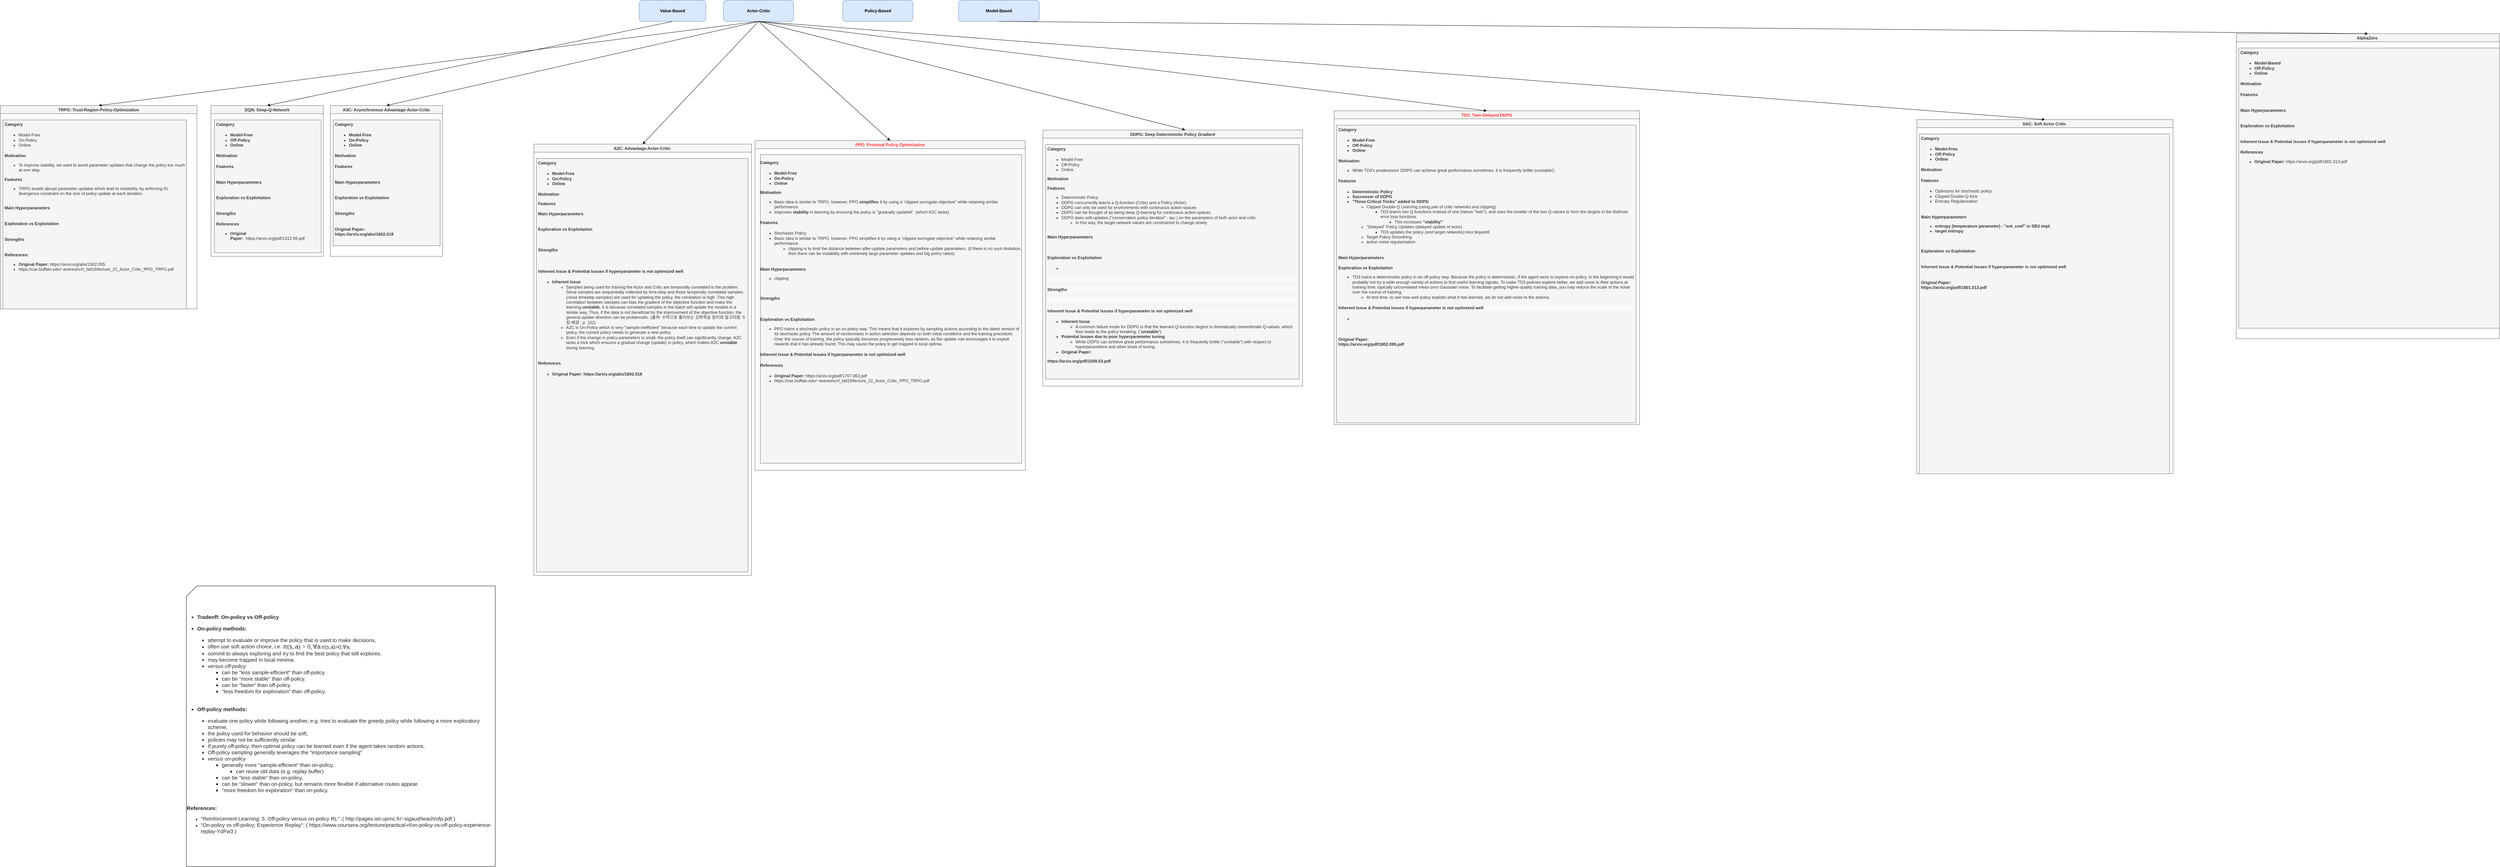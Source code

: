 <mxfile version="16.6.4" type="github">
  <diagram id="C6ajFAXD9YbaNOLWoi_T" name="Page-1">
    <mxGraphModel dx="3722" dy="608" grid="1" gridSize="10" guides="1" tooltips="1" connect="1" arrows="1" fold="1" page="1" pageScale="1" pageWidth="850" pageHeight="1100" math="0" shadow="0">
      <root>
        <mxCell id="0" />
        <mxCell id="1" parent="0" />
        <mxCell id="YbYtTpRhRQgzlhM_GOdo-1" value="&lt;b&gt;Policy-Based&lt;/b&gt;" style="rounded=1;whiteSpace=wrap;html=1;fillColor=#dae8fc;strokeColor=#6c8ebf;" parent="1" vertex="1">
          <mxGeometry x="270" y="20" width="200" height="60" as="geometry" />
        </mxCell>
        <mxCell id="YbYtTpRhRQgzlhM_GOdo-2" value="&lt;b&gt;Model-Based&lt;/b&gt;" style="rounded=1;whiteSpace=wrap;html=1;fillColor=#dae8fc;strokeColor=#6c8ebf;" parent="1" vertex="1">
          <mxGeometry x="600" y="20" width="230" height="60" as="geometry" />
        </mxCell>
        <mxCell id="YbYtTpRhRQgzlhM_GOdo-3" value="&lt;b&gt;Value-Based&lt;/b&gt;" style="rounded=1;whiteSpace=wrap;html=1;fillColor=#dae8fc;strokeColor=#6c8ebf;" parent="1" vertex="1">
          <mxGeometry x="-310" y="20" width="190" height="60" as="geometry" />
        </mxCell>
        <mxCell id="YbYtTpRhRQgzlhM_GOdo-5" value="A2C: Advantage-Actor-Critic " style="swimlane;rounded=0;labelBackgroundColor=none;sketch=0;fontColor=#333333;strokeColor=#666666;fillColor=#f5f5f5;" parent="1" vertex="1">
          <mxGeometry x="-610" y="430" width="620" height="1230" as="geometry" />
        </mxCell>
        <mxCell id="YbYtTpRhRQgzlhM_GOdo-6" value="&lt;h4&gt;Category&lt;/h4&gt;&lt;div&gt;&lt;ul&gt;&lt;li&gt;&lt;b&gt;Model-Free&lt;/b&gt;&lt;/li&gt;&lt;li&gt;&lt;b&gt;On-Policy&lt;/b&gt;&lt;/li&gt;&lt;li&gt;&lt;b&gt;Online&lt;/b&gt;&lt;/li&gt;&lt;/ul&gt;&lt;/div&gt;&lt;h4&gt;&lt;div&gt;&lt;/div&gt;&lt;/h4&gt;&lt;h4&gt;&lt;div&gt;&lt;div style=&quot;font-weight: 400&quot;&gt;&lt;b&gt;Motivation&lt;/b&gt;&lt;/div&gt;&lt;div style=&quot;font-weight: 400&quot;&gt;&lt;ul&gt;&lt;/ul&gt;&lt;/div&gt;&lt;/div&gt;&lt;div&gt;Features&lt;/div&gt;&lt;div style=&quot;font-weight: 400&quot;&gt;&lt;br&gt;&lt;/div&gt;&lt;div style=&quot;font-weight: 400&quot;&gt;&lt;b&gt;Main Hyperparameters&lt;/b&gt;&lt;/div&gt;&lt;div style=&quot;font-weight: 400&quot;&gt;&lt;b&gt;&lt;br&gt;&lt;/b&gt;&lt;/div&gt;&lt;/h4&gt;&lt;h4&gt;&lt;div style=&quot;font-weight: 400&quot;&gt;&lt;b&gt;Exploration vs Exploitation&lt;/b&gt;&lt;/div&gt;&lt;div&gt;&lt;b&gt;&lt;br&gt;&lt;/b&gt;&lt;/div&gt;&lt;div&gt;&lt;b&gt;&lt;br&gt;&lt;/b&gt;&lt;/div&gt;&lt;div&gt;&lt;/div&gt;&lt;div&gt;&lt;div style=&quot;font-weight: 400&quot;&gt;&lt;/div&gt;&lt;div style=&quot;font-weight: 400&quot;&gt;&lt;ul&gt;&lt;/ul&gt;&lt;/div&gt;&lt;/div&gt;&lt;/h4&gt;&lt;h4 style=&quot;font-family: &amp;#34;helvetica&amp;#34;&quot;&gt;&lt;div style=&quot;display: inline&quot;&gt;Strengths&lt;/div&gt;&lt;/h4&gt;&lt;div&gt;&lt;div style=&quot;display: inline&quot;&gt;&lt;br&gt;&lt;/div&gt;&lt;/div&gt;&lt;h4&gt;&lt;div style=&quot;display: inline&quot;&gt;Inherent Issue &amp;amp; Potential Issues if hyperparameter is not optimized well&lt;/div&gt;&lt;/h4&gt;&lt;div&gt;&lt;ul&gt;&lt;li&gt;&lt;b&gt;Inherent Issue&lt;/b&gt;&lt;/li&gt;&lt;ul&gt;&lt;li&gt;Samples being used for training the Actor and Critic are temporally correlated is the problem. Since samples are sequentially collected by time-step and those temporally correlated samples (close timestep samples) are used for updating the policy, the correlation is high. This high correlation between samples can bias the gradient of the objective function and make the learning &lt;b&gt;unstable. &lt;/b&gt;It is because correlated samples in the batch will update the models in a similar way. Thus, if the data is not beneficial for the improvement of the objective function, the general update direction can be problematic. (출처: 수학으로 풀어보는 강화학습 원리와 알고리즘: 5장-배경 : p. 152)&lt;/li&gt;&lt;li&gt;A2C is On-Policy which is very &quot;sample-inefficient&quot; because each time to update the current policy, the current policy needs to generate a new policy.&lt;/li&gt;&lt;li&gt;Even if the change in policy-parameters is small, the policy itself can significantly change. A2C lacks a trick which ensures a gradual change (update) in policy, which makes A2C &lt;b&gt;unstable &lt;/b&gt;during learning.&lt;/li&gt;&lt;/ul&gt;&lt;/ul&gt;&lt;/div&gt;&lt;h4&gt;&lt;div&gt;&lt;br&gt;&lt;/div&gt;&lt;div&gt;References&lt;/div&gt;&lt;div&gt;&lt;ul&gt;&lt;/ul&gt;&lt;/div&gt;&lt;/h4&gt;&lt;h4&gt;&lt;div style=&quot;font-weight: 400&quot;&gt;&lt;/div&gt;&lt;div&gt;&lt;ul&gt;&lt;li&gt;&lt;b&gt;Original Paper:&amp;nbsp;&lt;/b&gt;https://arxiv.org/abs/1602.018&lt;/li&gt;&lt;/ul&gt;&lt;/div&gt;&lt;/h4&gt;" style="text;html=1;strokeColor=#666666;fillColor=#f5f5f5;spacing=5;spacingTop=-20;whiteSpace=wrap;overflow=hidden;rounded=0;labelBackgroundColor=none;sketch=0;fontColor=#333333;" parent="YbYtTpRhRQgzlhM_GOdo-5" vertex="1">
          <mxGeometry x="7" y="41" width="603" height="1179" as="geometry" />
        </mxCell>
        <mxCell id="YbYtTpRhRQgzlhM_GOdo-10" value="PPO: Proximal Policy Optimization" style="swimlane;rounded=0;labelBackgroundColor=none;sketch=0;fontColor=#FF3333;strokeColor=#666666;fillColor=#f5f5f5;startSize=23;whiteSpace=wrap;html=1;" parent="1" vertex="1">
          <mxGeometry x="20" y="420" width="770" height="940" as="geometry" />
        </mxCell>
        <mxCell id="YbYtTpRhRQgzlhM_GOdo-11" value="&lt;h4&gt;Category&lt;/h4&gt;&lt;div&gt;&lt;ul&gt;&lt;li&gt;&lt;b&gt;Model-Free&lt;/b&gt;&lt;/li&gt;&lt;li&gt;&lt;b&gt;On-Policy&lt;/b&gt;&lt;/li&gt;&lt;li&gt;&lt;b&gt;Online&lt;/b&gt;&lt;br&gt;&lt;/li&gt;&lt;/ul&gt;&lt;div&gt;&lt;b&gt;Motivation&lt;/b&gt;&lt;/div&gt;&lt;/div&gt;&lt;div&gt;&lt;ul&gt;&lt;li&gt;Basic idea is similar to TRPO, however, PPO &lt;b&gt;simplifies &lt;/b&gt;it by using a &quot;clipped surrogate objective&quot; while retaining similar performance.&lt;/li&gt;&lt;li&gt;Improves &lt;b&gt;stability &lt;/b&gt;in learning&lt;b&gt;&amp;nbsp;&lt;/b&gt;by ensuring the policy is &quot;gradually updated&quot;. (which A2C lacks)&lt;/li&gt;&lt;/ul&gt;&lt;/div&gt;&lt;h4&gt;Features&lt;br&gt;&lt;/h4&gt;&lt;div&gt;&lt;ul&gt;&lt;li&gt;Stochastic Policy&lt;/li&gt;&lt;li&gt;Basic idea is similar to TRPO, however, PPO simplifies it by using a &quot;clipped surrogate objective&quot; while retaining similar performance.&lt;/li&gt;&lt;ul&gt;&lt;li&gt;clipping is to limit the distance between after-update parameters and before-update parameters. (If there is no such limitation, then there can be instability with extremely large parameter updates and big policy ratios)&lt;/li&gt;&lt;/ul&gt;&lt;/ul&gt;&lt;/div&gt;&lt;h4&gt;&lt;div style=&quot;font-weight: 400&quot;&gt;&lt;br&gt;&lt;/div&gt;&lt;div style=&quot;font-weight: 400&quot;&gt;&lt;b&gt;Main Hyperparameters&lt;/b&gt;&lt;/div&gt;&lt;div&gt;&lt;ul&gt;&lt;li&gt;&lt;span style=&quot;font-weight: normal&quot;&gt;clipping&amp;nbsp;&lt;/span&gt;&lt;/li&gt;&lt;/ul&gt;&lt;/div&gt;&lt;div style=&quot;font-weight: 400&quot;&gt;&lt;b&gt;&lt;br&gt;&lt;/b&gt;&lt;/div&gt;&lt;div style=&quot;font-weight: 400&quot;&gt;&lt;/div&gt;&lt;/h4&gt;&lt;h4 style=&quot;font-family: &amp;#34;helvetica&amp;#34;&quot;&gt;&lt;div style=&quot;display: inline&quot;&gt;Strengths&lt;/div&gt;&lt;/h4&gt;&lt;div&gt;&lt;div style=&quot;display: inline&quot;&gt;&lt;br&gt;&lt;/div&gt;&lt;/div&gt;&lt;h4&gt;&lt;div style=&quot;font-weight: 400&quot;&gt;&lt;b&gt;Exploration vs Exploitation&lt;/b&gt;&lt;/div&gt;&lt;div&gt;&lt;ul&gt;&lt;li&gt;&lt;span style=&quot;font-weight: normal&quot;&gt;PPO trains a stochastic policy in an on-policy way. This means that it explores by sampling actions according to the latest version of its stochastic policy. The amount of randomness in action selection depends on both initial conditions and the training procedure. Over the course of training, the policy typically becomes progressively less random, as the update rule encourages it to exploit rewards that it has already found. This may cause the policy to get trapped in local optima.&lt;/span&gt;&lt;/li&gt;&lt;/ul&gt;&lt;/div&gt;&lt;div&gt;&lt;div style=&quot;font-weight: 400&quot;&gt;&lt;/div&gt;&lt;div style=&quot;font-weight: 400&quot;&gt;&lt;ul&gt;&lt;/ul&gt;&lt;/div&gt;&lt;/div&gt;&lt;/h4&gt;&lt;div&gt;&lt;h4 style=&quot;font-family: &amp;#34;helvetica&amp;#34;&quot;&gt;&lt;div style=&quot;display: inline&quot;&gt;Inherent Issue &amp;amp; Potential Issues if hyperparameter is not optimized well&lt;/div&gt;&lt;/h4&gt;&lt;/div&gt;&lt;div&gt;&lt;ul&gt;&lt;/ul&gt;&lt;/div&gt;&lt;h4&gt;&lt;span&gt;References&lt;/span&gt;&lt;br&gt;&lt;/h4&gt;&lt;h4&gt;&lt;div&gt;&lt;ul&gt;&lt;li style=&quot;font-weight: 400&quot;&gt;&lt;b&gt;Original Paper:&amp;nbsp;&lt;/b&gt;https://arxiv.org/pdf/1707.063.pdf&lt;/li&gt;&lt;li&gt;&lt;span style=&quot;font-weight: 400&quot;&gt;https://cse.buffalo.edu/~avereshc/rl_fall19/lecture_22_Actor_Critic_PPO_TRPO.pdf&lt;/span&gt;&lt;br&gt;&lt;/li&gt;&lt;/ul&gt;&lt;/div&gt;&lt;/h4&gt;" style="text;html=1;strokeColor=#666666;fillColor=#f5f5f5;spacing=5;spacingTop=-20;whiteSpace=wrap;overflow=width;rounded=0;labelBackgroundColor=none;sketch=0;fontColor=#333333;autosize=0;resizeWidth=0;resizeHeight=0;portConstraint=east;resizable=1;" parent="YbYtTpRhRQgzlhM_GOdo-10" vertex="1">
          <mxGeometry x="15" y="40" width="745" height="880" as="geometry" />
        </mxCell>
        <mxCell id="TKeSVajwGm7OFkNbOXrX-13" style="edgeStyle=orthogonalEdgeStyle;rounded=0;orthogonalLoop=1;jettySize=auto;html=1;exitX=1;exitY=0.5;exitDx=0;exitDy=0;fontColor=#FF3333;" edge="1" parent="YbYtTpRhRQgzlhM_GOdo-10" source="YbYtTpRhRQgzlhM_GOdo-11" target="YbYtTpRhRQgzlhM_GOdo-11">
          <mxGeometry relative="1" as="geometry" />
        </mxCell>
        <mxCell id="YbYtTpRhRQgzlhM_GOdo-12" value="A3C: Asynchronous Advantage-Actor-Critic" style="swimlane;rounded=0;labelBackgroundColor=none;sketch=0;fontColor=#333333;strokeColor=#666666;fillColor=#f5f5f5;" parent="1" vertex="1">
          <mxGeometry x="-1190" y="320" width="320" height="430" as="geometry" />
        </mxCell>
        <mxCell id="YbYtTpRhRQgzlhM_GOdo-13" value="&lt;h4&gt;Category&lt;/h4&gt;&lt;div&gt;&lt;ul&gt;&lt;li&gt;&lt;b&gt;Model-Free&lt;/b&gt;&lt;/li&gt;&lt;li&gt;&lt;b&gt;On-Policy&lt;/b&gt;&lt;/li&gt;&lt;li&gt;&lt;b&gt;Online&lt;/b&gt;&lt;/li&gt;&lt;/ul&gt;&lt;/div&gt;&lt;h4&gt;&lt;div style=&quot;font-weight: 400&quot;&gt;&lt;b&gt;Motivation&lt;/b&gt;&lt;/div&gt;&lt;div style=&quot;font-weight: 400&quot;&gt;&lt;ul&gt;&lt;/ul&gt;&lt;/div&gt;&lt;/h4&gt;&lt;h4&gt;Features&lt;br&gt;&lt;/h4&gt;&lt;h4&gt;&lt;div style=&quot;font-weight: 400&quot;&gt;&lt;br&gt;&lt;/div&gt;&lt;div style=&quot;font-weight: 400&quot;&gt;&lt;b&gt;Main Hyperparameters&lt;/b&gt;&lt;/div&gt;&lt;div style=&quot;font-weight: 400&quot;&gt;&lt;b&gt;&lt;br&gt;&lt;/b&gt;&lt;/div&gt;&lt;/h4&gt;&lt;h4&gt;&lt;div style=&quot;font-weight: 400&quot;&gt;&lt;b&gt;Exploration vs Exploitation&lt;/b&gt;&lt;/div&gt;&lt;div&gt;&lt;b&gt;&lt;br&gt;&lt;/b&gt;&lt;/div&gt;&lt;div&gt;&lt;/div&gt;&lt;/h4&gt;&lt;h4 style=&quot;font-family: &amp;#34;helvetica&amp;#34;&quot;&gt;&lt;div style=&quot;display: inline&quot;&gt;Strengths&lt;/div&gt;&lt;/h4&gt;&lt;h4&gt;&lt;div style=&quot;font-weight: 400&quot;&gt;&lt;/div&gt;&lt;div style=&quot;font-weight: 400&quot;&gt;&lt;br&gt;&lt;/div&gt;&lt;div style=&quot;font-weight: 400&quot;&gt;&lt;b&gt;Original Paper:&lt;/b&gt;&lt;/div&gt;&lt;div style=&quot;font-weight: 400&quot;&gt;&lt;span style=&quot;font-weight: 700&quot;&gt;https://arxiv.org/abs/1602.018&lt;/span&gt;&lt;b&gt;&lt;br&gt;&lt;/b&gt;&lt;/div&gt;&lt;/h4&gt;" style="text;html=1;strokeColor=#666666;fillColor=#f5f5f5;spacing=5;spacingTop=-20;whiteSpace=wrap;overflow=hidden;rounded=0;labelBackgroundColor=none;sketch=0;fontColor=#333333;" parent="YbYtTpRhRQgzlhM_GOdo-12" vertex="1">
          <mxGeometry x="8" y="41" width="305" height="359" as="geometry" />
        </mxCell>
        <mxCell id="YbYtTpRhRQgzlhM_GOdo-14" value="DDPG: Deep Deterministic Policy Gradient" style="swimlane;rounded=0;labelBackgroundColor=none;sketch=0;fontColor=#333333;strokeColor=#666666;fillColor=#f5f5f5;" parent="1" vertex="1">
          <mxGeometry x="840" y="390" width="740" height="730" as="geometry" />
        </mxCell>
        <mxCell id="YbYtTpRhRQgzlhM_GOdo-15" value="&lt;h4&gt;Category&lt;/h4&gt;&lt;div&gt;&lt;ul&gt;&lt;li&gt;Model-Free&lt;/li&gt;&lt;li&gt;Off-Policy&lt;/li&gt;&lt;li&gt;Online&lt;/li&gt;&lt;/ul&gt;&lt;div&gt;&lt;div&gt;&lt;b&gt;Motivation&lt;/b&gt;&lt;/div&gt;&lt;div&gt;&lt;ul&gt;&lt;/ul&gt;&lt;/div&gt;&lt;/div&gt;&lt;div&gt;&lt;b&gt;Features&lt;/b&gt;&lt;/div&gt;&lt;div&gt;&lt;ul&gt;&lt;li&gt;Deterministic Policy&lt;/li&gt;&lt;li&gt;DDPG concurrently learns a Q-function (Critic) and a Policy (Actor).&lt;/li&gt;&lt;li&gt;DDPG can only be used for environments with continuous action-spaces&lt;/li&gt;&lt;li&gt;DDPG can be thought of as being deep Q-learning for continuous action-spaces.&lt;/li&gt;&lt;li&gt;DDPG does soft-updates (&quot;conservation policy iteration&quot; : tau ) on the parameters of both actor and critic.&lt;/li&gt;&lt;ul&gt;&lt;li&gt;In this way, the target network values are constrained to change slowly.&amp;nbsp;&lt;/li&gt;&lt;/ul&gt;&lt;/ul&gt;&lt;/div&gt;&lt;div&gt;&lt;br&gt;&lt;/div&gt;&lt;/div&gt;&lt;div&gt;&lt;b&gt;Main Hyperparameters&lt;/b&gt;&lt;/div&gt;&lt;div&gt;&lt;b&gt;&lt;br&gt;&lt;/b&gt;&lt;/div&gt;&lt;div&gt;&lt;b&gt;&lt;br&gt;&lt;/b&gt;&lt;/div&gt;&lt;div&gt;&lt;h4&gt;&lt;div style=&quot;font-weight: 400&quot;&gt;&lt;b&gt;Exploration&lt;/b&gt;&lt;b&gt;&amp;nbsp;vs Exploitation&lt;/b&gt;&lt;/div&gt;&lt;/h4&gt;&lt;h4&gt;&lt;ul&gt;&lt;li&gt;&lt;div&gt;&lt;/div&gt;&lt;/li&gt;&lt;/ul&gt;&lt;div style=&quot;color: rgb(51 , 51 , 51) ; font-family: &amp;#34;helvetica&amp;#34; ; font-size: 12px ; font-style: normal ; font-weight: 400 ; letter-spacing: normal ; text-align: left ; text-indent: 0px ; text-transform: none ; word-spacing: 0px ; background-color: rgb(248 , 249 , 250)&quot;&gt;&lt;ul&gt;&lt;/ul&gt;&lt;/div&gt;&lt;/h4&gt;&lt;h4 style=&quot;color: rgb(51 , 51 , 51) ; font-family: &amp;#34;helvetica&amp;#34; ; font-size: 12px ; font-style: normal ; letter-spacing: normal ; text-align: left ; text-indent: 0px ; text-transform: none ; word-spacing: 0px ; background-color: rgb(248 , 249 , 250)&quot;&gt;&lt;div style=&quot;display: inline&quot;&gt;&lt;br&gt;&lt;/div&gt;&lt;/h4&gt;&lt;h4 style=&quot;color: rgb(51 , 51 , 51) ; font-family: &amp;#34;helvetica&amp;#34; ; font-size: 12px ; font-style: normal ; letter-spacing: normal ; text-align: left ; text-indent: 0px ; text-transform: none ; word-spacing: 0px ; background-color: rgb(248 , 249 , 250)&quot;&gt;&lt;div style=&quot;display: inline&quot;&gt;Strengths&lt;/div&gt;&lt;/h4&gt;&lt;h4 style=&quot;color: rgb(51 , 51 , 51) ; font-family: &amp;#34;helvetica&amp;#34; ; font-size: 12px ; font-style: normal ; letter-spacing: normal ; text-align: left ; text-indent: 0px ; text-transform: none ; word-spacing: 0px ; background-color: rgb(248 , 249 , 250)&quot;&gt;&lt;div style=&quot;display: inline&quot;&gt;&lt;br&gt;&lt;/div&gt;&lt;/h4&gt;&lt;h4 style=&quot;color: rgb(51 , 51 , 51) ; font-family: &amp;#34;helvetica&amp;#34; ; font-size: 12px ; font-style: normal ; letter-spacing: normal ; text-align: left ; text-indent: 0px ; text-transform: none ; word-spacing: 0px ; background-color: rgb(248 , 249 , 250)&quot;&gt;&lt;div style=&quot;display: inline&quot;&gt;Inherent Issue &amp;amp; Potential Issues if hyperparameter is not optimized well&lt;/div&gt;&lt;/h4&gt;&lt;/div&gt;&lt;div&gt;&lt;ul&gt;&lt;li&gt;&lt;b&gt;Inherent Issue&lt;/b&gt;&lt;/li&gt;&lt;ul&gt;&lt;li&gt;A common failure mode for DDPG is that the learned Q-function begins to dramatically overestimate Q-values, which then leads to the policy breaking. (&quot;&lt;b&gt;unstable&lt;/b&gt;&quot;)&lt;/li&gt;&lt;/ul&gt;&lt;li&gt;&lt;b&gt;Potential Issues due to poor hyperparameter tuning&lt;/b&gt;&lt;/li&gt;&lt;ul&gt;&lt;li&gt;&lt;div style=&quot;display: inline&quot;&gt;While DDPG can achieve great performance sometimes, it is frequently brittle (&quot;unstable&quot;) with respect to hyperparameters and other kinds of tuning.&lt;/div&gt;&lt;/li&gt;&lt;/ul&gt;&lt;li&gt;&lt;b&gt;Original Paper:&amp;nbsp;&lt;/b&gt;&lt;br&gt;&lt;/li&gt;&lt;/ul&gt;&lt;/div&gt;&lt;b&gt;https://arxiv.org/pdf/1509.03.pdf&lt;/b&gt;" style="text;html=1;strokeColor=#666666;fillColor=#f5f5f5;spacing=5;spacingTop=-20;whiteSpace=wrap;overflow=hidden;rounded=0;labelBackgroundColor=none;sketch=0;fontColor=#333333;" parent="YbYtTpRhRQgzlhM_GOdo-14" vertex="1">
          <mxGeometry x="8" y="41" width="722" height="669" as="geometry" />
        </mxCell>
        <mxCell id="YbYtTpRhRQgzlhM_GOdo-16" value="TD3: Twin-Delayed DDPG" style="swimlane;rounded=0;labelBackgroundColor=none;sketch=0;fontColor=#FF3333;strokeColor=#666666;fillColor=#f5f5f5;" parent="1" vertex="1">
          <mxGeometry x="1670" y="335" width="870" height="895" as="geometry" />
        </mxCell>
        <mxCell id="YbYtTpRhRQgzlhM_GOdo-17" value="&lt;h4&gt;Category&lt;/h4&gt;&lt;ul&gt;&lt;li&gt;&lt;b&gt;Model-Free&lt;/b&gt;&lt;/li&gt;&lt;li&gt;&lt;b&gt;Off-Policy&lt;/b&gt;&lt;/li&gt;&lt;li&gt;&lt;b&gt;Online&lt;/b&gt;&lt;/li&gt;&lt;/ul&gt;&lt;h4&gt;&lt;div style=&quot;font-weight: 400&quot;&gt;&lt;b&gt;Motivation&lt;/b&gt;&lt;/div&gt;&lt;div&gt;&lt;ul&gt;&lt;li&gt;&lt;span style=&quot;font-weight: normal&quot;&gt;While TD3&#39;s predecessor DDPG can achieve great performance sometimes, it is frequently brittle (unstable!)&lt;/span&gt;&lt;/li&gt;&lt;/ul&gt;&lt;/div&gt;&lt;div style=&quot;font-weight: 400&quot;&gt;&lt;ul&gt;&lt;/ul&gt;&lt;/div&gt;&lt;/h4&gt;&lt;h4&gt;Features&lt;br&gt;&lt;/h4&gt;&lt;div&gt;&lt;ul&gt;&lt;li&gt;&lt;b&gt;Deterministic Policy&lt;/b&gt;&lt;/li&gt;&lt;li&gt;&lt;b&gt;Successor of DDPG&lt;/b&gt;&lt;/li&gt;&lt;li&gt;&lt;b&gt;&quot;Three Critical Tricks&quot; added to DDPG&amp;nbsp;&lt;/b&gt;&lt;/li&gt;&lt;ul&gt;&lt;li&gt;Clipped Double-Q Learning (using pair of critic networks and clipping)&lt;/li&gt;&lt;ul&gt;&lt;li&gt;TD3 learns two Q-functions instead of one (hence &quot;twin&quot;), and uses the smaller of the two Q-values to form the targets in the Bellman error loss functions.&amp;nbsp;&lt;/li&gt;&lt;ul&gt;&lt;li&gt;This increases &lt;b&gt;&quot;stability&quot;&lt;/b&gt;&lt;/li&gt;&lt;/ul&gt;&lt;/ul&gt;&lt;li&gt;&quot;Delayed&quot; Policy Updates (delayed update of actor)&lt;/li&gt;&lt;ul&gt;&lt;li&gt;TD3 updates the policy (and target networks) less fequentl&lt;/li&gt;&lt;/ul&gt;&lt;li&gt;Target Policy Smoothing&amp;nbsp;&lt;/li&gt;&lt;li&gt;action noise regularization&lt;/li&gt;&lt;/ul&gt;&lt;/ul&gt;&lt;/div&gt;&lt;h4&gt;&lt;div style=&quot;font-weight: 400&quot;&gt;&lt;br&gt;&lt;/div&gt;&lt;div style=&quot;font-weight: 400&quot;&gt;&lt;b&gt;Main Hyperparameters&lt;/b&gt;&lt;/div&gt;&lt;div style=&quot;font-weight: 400&quot;&gt;&lt;b&gt;&lt;br&gt;&lt;/b&gt;&lt;/div&gt;&lt;div style=&quot;font-weight: 400&quot;&gt;&lt;b&gt;Exploration vs Exploitation&lt;/b&gt;&lt;/div&gt;&lt;div&gt;&lt;ul&gt;&lt;li&gt;&lt;span style=&quot;font-weight: normal&quot;&gt;TD3 trains a deterministic policy in an off-policy way. Because the policy is deterministic, if the agent were to explore on-policy, in the beginning it would probably not try a wide enough variety of actions to find useful learning signals. To make TD3 policies explore better, we add noise to their actions at training time, typically uncorrelated mean-zero Gaussian noise. To facilitate getting higher-quality training data, you may reduce the scale of the noise over the course of training.&amp;nbsp;&lt;/span&gt;&lt;/li&gt;&lt;ul&gt;&lt;li&gt;&lt;span style=&quot;font-weight: normal&quot;&gt;At test time, to see how well policy exploits what it has learned, we do not add noise to the actions.&lt;/span&gt;&lt;/li&gt;&lt;/ul&gt;&lt;/ul&gt;&lt;/div&gt;&lt;/h4&gt;&lt;h4 style=&quot;color: rgb(51 , 51 , 51) ; font-family: &amp;#34;helvetica&amp;#34; ; font-size: 12px ; font-style: normal ; letter-spacing: normal ; text-align: left ; text-indent: 0px ; text-transform: none ; word-spacing: 0px ; background-color: rgb(248 , 249 , 250)&quot;&gt;&lt;div style=&quot;display: inline&quot;&gt;Inherent Issue &amp;amp; Potential Issues if hyperparameter is not optimized well&lt;/div&gt;&lt;/h4&gt;&lt;h4&gt;&lt;div&gt;&lt;ul&gt;&lt;li&gt;&lt;div style=&quot;font-weight: 400&quot;&gt;&lt;/div&gt;&lt;div style=&quot;font-weight: 400&quot;&gt;&lt;ul&gt;&lt;/ul&gt;&lt;/div&gt;&lt;/li&gt;&lt;/ul&gt;&lt;/div&gt;&lt;div style=&quot;font-weight: 400&quot;&gt;&lt;b&gt;&lt;br&gt;&lt;/b&gt;&lt;/div&gt;&lt;div style=&quot;font-weight: 400&quot;&gt;&lt;br&gt;&lt;/div&gt;&lt;div style=&quot;font-weight: 400&quot;&gt;&lt;b&gt;Original Paper:&lt;/b&gt;&lt;/div&gt;&lt;div&gt;https://arxiv.org/pdf/1802.095.pdf&lt;br&gt;&lt;/div&gt;&lt;/h4&gt;" style="text;html=1;strokeColor=#666666;fillColor=#f5f5f5;spacing=5;spacingTop=-20;whiteSpace=wrap;overflow=hidden;rounded=0;labelBackgroundColor=none;sketch=0;fontColor=#333333;" parent="YbYtTpRhRQgzlhM_GOdo-16" vertex="1">
          <mxGeometry x="7" y="41" width="853" height="849" as="geometry" />
        </mxCell>
        <mxCell id="YbYtTpRhRQgzlhM_GOdo-18" value="SAC: Soft Actor Critic " style="swimlane;rounded=0;labelBackgroundColor=none;sketch=0;fontColor=#333333;strokeColor=#666666;fillColor=#f5f5f5;" parent="1" vertex="1">
          <mxGeometry x="3330" y="360" width="730" height="1010" as="geometry" />
        </mxCell>
        <mxCell id="YbYtTpRhRQgzlhM_GOdo-19" value="&lt;h4&gt;Category&lt;/h4&gt;&lt;div&gt;&lt;ul&gt;&lt;li&gt;&lt;b&gt;Model-Free&lt;/b&gt;&lt;/li&gt;&lt;li&gt;&lt;b&gt;Off-Policy&lt;/b&gt;&lt;/li&gt;&lt;li&gt;&lt;b&gt;Online&lt;/b&gt;&lt;/li&gt;&lt;/ul&gt;&lt;/div&gt;&lt;h4&gt;&lt;div style=&quot;font-weight: 400&quot;&gt;&lt;b&gt;Motivation&lt;/b&gt;&lt;/div&gt;&lt;div style=&quot;font-weight: 400&quot;&gt;&lt;ul&gt;&lt;/ul&gt;&lt;/div&gt;&lt;/h4&gt;&lt;h4&gt;Features&lt;br&gt;&lt;/h4&gt;&lt;div&gt;&lt;ul&gt;&lt;li&gt;Optimizes for stochastic policy.&lt;/li&gt;&lt;li&gt;Clipped Double-Q trick&lt;/li&gt;&lt;li&gt;Entropy Regularization&lt;/li&gt;&lt;/ul&gt;&lt;/div&gt;&lt;h4&gt;&lt;div style=&quot;font-weight: 400&quot;&gt;&lt;br&gt;&lt;/div&gt;&lt;div style=&quot;font-weight: 400&quot;&gt;&lt;b&gt;Main Hyperparameters&lt;/b&gt;&lt;/div&gt;&lt;div style=&quot;font-weight: 400&quot;&gt;&lt;ul&gt;&lt;li&gt;&lt;b&gt;entropy (temperature parameter) : &quot;ent_coef&quot; in SB3 impl.&lt;/b&gt;&lt;/li&gt;&lt;li&gt;&lt;b&gt;target entropy&lt;/b&gt;&lt;/li&gt;&lt;/ul&gt;&lt;/div&gt;&lt;div style=&quot;font-weight: 400&quot;&gt;&lt;b&gt;&lt;br&gt;&lt;/b&gt;&lt;/div&gt;&lt;/h4&gt;&lt;h4&gt;&lt;div style=&quot;font-weight: 400&quot;&gt;&lt;b&gt;Exploration vs Exploitation&lt;/b&gt;&lt;/div&gt;&lt;div style=&quot;font-weight: 400&quot;&gt;&lt;b&gt;&lt;br&gt;&lt;/b&gt;&lt;/div&gt;&lt;/h4&gt;&lt;h4&gt;&lt;div style=&quot;font-weight: 400&quot;&gt;&lt;/div&gt;&lt;div style=&quot;font-weight: 400&quot;&gt;&lt;ul&gt;&lt;/ul&gt;&lt;/div&gt;&lt;/h4&gt;&lt;h4 style=&quot;color: rgb(51 , 51 , 51) ; font-family: &amp;#34;helvetica&amp;#34; ; font-size: 12px ; font-style: normal ; letter-spacing: normal ; text-align: left ; text-indent: 0px ; text-transform: none ; word-spacing: 0px ; background-color: rgb(248 , 249 , 250)&quot;&gt;&lt;div style=&quot;display: inline&quot;&gt;Inherent Issue &amp;amp; Potential Issues if hyperparameter is not optimized well&lt;/div&gt;&lt;/h4&gt;&lt;h4&gt;&lt;div style=&quot;font-weight: 400&quot;&gt;&lt;/div&gt;&lt;div style=&quot;font-weight: 400&quot;&gt;&lt;br&gt;&lt;/div&gt;&lt;div style=&quot;font-weight: 400&quot;&gt;&lt;b&gt;Original Paper:&lt;/b&gt;&lt;/div&gt;&lt;div&gt;https://arxiv.org/pdf/1801.013.pdf&lt;br&gt;&lt;/div&gt;&lt;/h4&gt;" style="text;html=1;strokeColor=#666666;fillColor=#f5f5f5;spacing=5;spacingTop=-20;whiteSpace=wrap;overflow=hidden;rounded=0;labelBackgroundColor=none;sketch=0;fontColor=#333333;" parent="YbYtTpRhRQgzlhM_GOdo-18" vertex="1">
          <mxGeometry x="7" y="41" width="713" height="969" as="geometry" />
        </mxCell>
        <mxCell id="YbYtTpRhRQgzlhM_GOdo-23" value="DQN: Deep-Q-Network" style="swimlane;rounded=0;labelBackgroundColor=none;sketch=0;fontColor=#333333;strokeColor=#666666;fillColor=#f5f5f5;" parent="1" vertex="1">
          <mxGeometry x="-1530" y="320" width="320" height="430" as="geometry" />
        </mxCell>
        <mxCell id="YbYtTpRhRQgzlhM_GOdo-24" value="&lt;h4&gt;Category&lt;/h4&gt;&lt;div&gt;&lt;ul&gt;&lt;li&gt;&lt;b&gt;Model-Free&lt;/b&gt;&lt;/li&gt;&lt;li&gt;&lt;b&gt;Off-Policy&lt;/b&gt;&lt;/li&gt;&lt;li&gt;&lt;b&gt;Online&lt;/b&gt;&lt;/li&gt;&lt;/ul&gt;&lt;/div&gt;&lt;h4&gt;&lt;div style=&quot;font-weight: 400&quot;&gt;&lt;b&gt;Motivation&lt;/b&gt;&lt;/div&gt;&lt;div style=&quot;font-weight: 400&quot;&gt;&lt;ul&gt;&lt;/ul&gt;&lt;/div&gt;&lt;/h4&gt;&lt;h4&gt;Features&lt;br&gt;&lt;/h4&gt;&lt;h4&gt;&lt;div style=&quot;font-weight: 400&quot;&gt;&lt;br&gt;&lt;/div&gt;&lt;div style=&quot;font-weight: 400&quot;&gt;&lt;b&gt;Main Hyperparameters&lt;/b&gt;&lt;/div&gt;&lt;div style=&quot;font-weight: 400&quot;&gt;&lt;b&gt;&lt;br&gt;&lt;/b&gt;&lt;/div&gt;&lt;/h4&gt;&lt;h4&gt;&lt;div style=&quot;font-weight: 400&quot;&gt;&lt;b&gt;Exploration vs Exploitation&lt;/b&gt;&lt;/div&gt;&lt;div&gt;&lt;b&gt;&lt;br&gt;&lt;/b&gt;&lt;/div&gt;&lt;div&gt;&lt;/div&gt;&lt;/h4&gt;&lt;h4 style=&quot;font-family: &amp;#34;helvetica&amp;#34;&quot;&gt;&lt;div style=&quot;display: inline&quot;&gt;Strengths&lt;/div&gt;&lt;/h4&gt;&lt;h4&gt;&lt;div style=&quot;font-weight: 400&quot;&gt;&lt;/div&gt;&lt;div style=&quot;font-weight: 400&quot;&gt;&lt;b&gt;References&lt;/b&gt;&lt;br&gt;&lt;/div&gt;&lt;div style=&quot;font-weight: 400&quot;&gt;&lt;ul&gt;&lt;li&gt;&lt;b&gt;Original Paper:&amp;nbsp;&amp;nbsp;&lt;/b&gt;https://arxiv.org/pdf/1312.56.pdf&lt;/li&gt;&lt;/ul&gt;&lt;/div&gt;&lt;/h4&gt;" style="text;html=1;strokeColor=#666666;fillColor=#f5f5f5;spacing=5;spacingTop=-20;whiteSpace=wrap;overflow=hidden;rounded=0;labelBackgroundColor=none;sketch=0;fontColor=#333333;" parent="YbYtTpRhRQgzlhM_GOdo-23" vertex="1">
          <mxGeometry x="10" y="41" width="304" height="379" as="geometry" />
        </mxCell>
        <mxCell id="YbYtTpRhRQgzlhM_GOdo-25" value="&lt;b&gt;Actor-Critic&lt;/b&gt;" style="rounded=1;whiteSpace=wrap;html=1;fillColor=#dae8fc;strokeColor=#6c8ebf;" parent="1" vertex="1">
          <mxGeometry x="-70" y="20" width="200" height="60" as="geometry" />
        </mxCell>
        <mxCell id="YbYtTpRhRQgzlhM_GOdo-28" value="" style="endArrow=classic;html=1;rounded=0;fontColor=#000000;exitX=0.5;exitY=1;exitDx=0;exitDy=0;entryX=0.5;entryY=0;entryDx=0;entryDy=0;" parent="1" source="YbYtTpRhRQgzlhM_GOdo-3" target="YbYtTpRhRQgzlhM_GOdo-23" edge="1">
          <mxGeometry width="50" height="50" relative="1" as="geometry">
            <mxPoint x="-10" y="250" as="sourcePoint" />
            <mxPoint x="-440" y="270" as="targetPoint" />
          </mxGeometry>
        </mxCell>
        <mxCell id="YbYtTpRhRQgzlhM_GOdo-29" value="" style="endArrow=classic;html=1;rounded=0;fontColor=#000000;exitX=0.5;exitY=1;exitDx=0;exitDy=0;entryX=0.5;entryY=0;entryDx=0;entryDy=0;" parent="1" source="YbYtTpRhRQgzlhM_GOdo-25" target="YbYtTpRhRQgzlhM_GOdo-12" edge="1">
          <mxGeometry width="50" height="50" relative="1" as="geometry">
            <mxPoint x="160" y="250" as="sourcePoint" />
            <mxPoint x="210" y="200" as="targetPoint" />
          </mxGeometry>
        </mxCell>
        <mxCell id="YbYtTpRhRQgzlhM_GOdo-30" value="" style="endArrow=classic;html=1;rounded=0;fontColor=#000000;exitX=0.5;exitY=1;exitDx=0;exitDy=0;entryX=0.5;entryY=0;entryDx=0;entryDy=0;" parent="1" source="YbYtTpRhRQgzlhM_GOdo-25" target="YbYtTpRhRQgzlhM_GOdo-5" edge="1">
          <mxGeometry width="50" height="50" relative="1" as="geometry">
            <mxPoint x="160" y="250" as="sourcePoint" />
            <mxPoint x="210" y="200" as="targetPoint" />
          </mxGeometry>
        </mxCell>
        <mxCell id="YbYtTpRhRQgzlhM_GOdo-31" value="" style="endArrow=classic;html=1;rounded=0;fontColor=#000000;entryX=0.5;entryY=0;entryDx=0;entryDy=0;" parent="1" target="YbYtTpRhRQgzlhM_GOdo-18" edge="1">
          <mxGeometry width="50" height="50" relative="1" as="geometry">
            <mxPoint x="30" y="80" as="sourcePoint" />
            <mxPoint x="470" y="200" as="targetPoint" />
          </mxGeometry>
        </mxCell>
        <mxCell id="YbYtTpRhRQgzlhM_GOdo-32" value="" style="endArrow=classic;html=1;rounded=0;fontColor=#000000;exitX=0.5;exitY=1;exitDx=0;exitDy=0;entryX=0.548;entryY=-0.001;entryDx=0;entryDy=0;entryPerimeter=0;" parent="1" source="YbYtTpRhRQgzlhM_GOdo-25" target="YbYtTpRhRQgzlhM_GOdo-14" edge="1">
          <mxGeometry width="50" height="50" relative="1" as="geometry">
            <mxPoint x="210" y="350" as="sourcePoint" />
            <mxPoint x="260" y="300" as="targetPoint" />
          </mxGeometry>
        </mxCell>
        <mxCell id="YbYtTpRhRQgzlhM_GOdo-33" value="" style="endArrow=classic;html=1;rounded=0;fontColor=#000000;exitX=0.5;exitY=1;exitDx=0;exitDy=0;entryX=0.5;entryY=0;entryDx=0;entryDy=0;" parent="1" source="YbYtTpRhRQgzlhM_GOdo-25" target="YbYtTpRhRQgzlhM_GOdo-16" edge="1">
          <mxGeometry width="50" height="50" relative="1" as="geometry">
            <mxPoint x="480" y="350" as="sourcePoint" />
            <mxPoint x="530" y="300" as="targetPoint" />
          </mxGeometry>
        </mxCell>
        <mxCell id="TKeSVajwGm7OFkNbOXrX-1" value="" style="endArrow=classic;html=1;rounded=0;entryX=0.5;entryY=0;entryDx=0;entryDy=0;exitX=0.5;exitY=1;exitDx=0;exitDy=0;" edge="1" parent="1" source="YbYtTpRhRQgzlhM_GOdo-25" target="YbYtTpRhRQgzlhM_GOdo-10">
          <mxGeometry width="50" height="50" relative="1" as="geometry">
            <mxPoint x="40" y="130" as="sourcePoint" />
            <mxPoint x="-40" y="340" as="targetPoint" />
          </mxGeometry>
        </mxCell>
        <mxCell id="TKeSVajwGm7OFkNbOXrX-4" value="&lt;ul style=&quot;margin-top: 0px ; margin-right: 0px ; margin-left: 30px ; padding: 0px ; border: 0px ; font-stretch: inherit ; line-height: inherit ; font-family: , &amp;#34;blinkmacsystemfont&amp;#34; , &amp;#34;segoe ui&amp;#34; , &amp;#34;liberation sans&amp;#34; , sans-serif ; font-size: 15px ; vertical-align: baseline ; box-sizing: inherit ; color: rgb(35 , 38 , 41) ; text-align: left ; background-color: rgb(255 , 255 , 255)&quot;&gt;&lt;li style=&quot;margin-top: 0px ; margin-right: 0px ; margin-left: 0px ; padding: 0px ; border: 0px ; font-style: inherit ; font-variant: inherit ; font-stretch: inherit ; line-height: inherit ; font-family: inherit ; vertical-align: baseline ; box-sizing: inherit ; overflow-wrap: break-word&quot;&gt;&lt;p style=&quot;margin-top: 0px ; margin-right: 0px ; margin-left: 0px ; padding: 0px ; border: 0px ; font-style: inherit ; font-variant: inherit ; font-stretch: inherit ; line-height: inherit ; font-family: inherit ; vertical-align: baseline ; box-sizing: inherit ; clear: both&quot;&gt;&lt;b&gt;Tradeoff: On-policy vs Off-policy&amp;nbsp;&lt;/b&gt;&lt;/p&gt;&lt;/li&gt;&lt;li style=&quot;margin-top: 0px ; margin-right: 0px ; margin-left: 0px ; padding: 0px ; border: 0px ; font-style: inherit ; font-variant: inherit ; font-stretch: inherit ; line-height: inherit ; font-family: inherit ; vertical-align: baseline ; box-sizing: inherit ; overflow-wrap: break-word&quot;&gt;&lt;p style=&quot;margin-top: 0px ; margin-right: 0px ; margin-left: 0px ; padding: 0px ; border: 0px ; font-style: inherit ; font-variant: inherit ; font-stretch: inherit ; line-height: inherit ; font-family: inherit ; vertical-align: baseline ; box-sizing: inherit ; clear: both&quot;&gt;&lt;b&gt;On-policy methods:&lt;/b&gt;&lt;/p&gt;&lt;/li&gt;&lt;ul style=&quot;margin-right: 0px ; margin-bottom: 0px ; margin-left: 30px ; padding: 0px ; border: 0px ; font-variant: inherit ; font-stretch: inherit ; line-height: inherit ; font-family: inherit ; vertical-align: baseline ; list-style: disc ; box-sizing: inherit&quot;&gt;&lt;li style=&quot;font-style: inherit ; margin-top: 0px ; margin-right: 0px ; margin-left: 0px ; padding: 0px ; border: 0px ; font-variant: inherit ; font-weight: inherit ; font-stretch: inherit ; line-height: inherit ; font-family: inherit ; vertical-align: baseline ; box-sizing: inherit ; overflow-wrap: break-word&quot;&gt;attempt to evaluate or improve the policy that is used to make decisions,&lt;/li&gt;&lt;li style=&quot;font-style: inherit ; font-weight: inherit ; margin-top: 0px ; margin-right: 0px ; margin-left: 0px ; padding: 0px ; border: 0px ; font-variant: inherit ; font-stretch: inherit ; line-height: inherit ; font-family: inherit ; vertical-align: baseline ; box-sizing: inherit ; overflow-wrap: break-word&quot;&gt;often use soft action choice, i.e.&amp;nbsp;&lt;span class=&quot;math-container&quot; style=&quot;margin: 0px ; padding: 0px ; border: 0px ; font-style: inherit ; font-variant: inherit ; font-weight: inherit ; font-stretch: inherit ; line-height: inherit ; font-family: inherit ; vertical-align: baseline ; box-sizing: inherit&quot;&gt;&lt;span class=&quot;MathJax_Preview&quot; style=&quot;margin: 0px ; padding: 0px ; border: 0px ; font-style: inherit ; font-variant: inherit ; font-weight: inherit ; font-stretch: inherit ; line-height: inherit ; font-family: inherit ; vertical-align: baseline ; box-sizing: inherit ; color: inherit ; background: inherit&quot;&gt;&lt;/span&gt;&lt;span class=&quot;MathJax&quot; id=&quot;MathJax-Element-12-Frame&quot; tabindex=&quot;0&quot; style=&quot;margin: 0px ; padding: 0px ; border: 0px ; font-variant: inherit ; font-stretch: inherit ; line-height: normal ; font-family: inherit ; vertical-align: baseline ; box-sizing: inherit ; display: inline ; word-spacing: normal ; overflow-wrap: normal ; float: none ; direction: ltr ; max-width: none ; max-height: none ; min-width: 0px ; min-height: 0px ; position: relative&quot;&gt;&lt;nobr style=&quot;box-sizing: inherit ; transition: none 0s ease 0s ; border: 0px ; padding: 0px ; margin: 0px ; max-width: none ; max-height: none ; min-width: 0px ; min-height: 0px ; vertical-align: 0px ; line-height: normal&quot;&gt;&lt;span class=&quot;math&quot; id=&quot;MathJax-Span-42&quot; style=&quot;margin: 0px ; padding: 0px ; border: 0px ; font-style: inherit ; font-variant: inherit ; font-weight: inherit ; font-stretch: inherit ; line-height: normal ; font-family: inherit ; vertical-align: 0px ; box-sizing: content-box ; transition: none 0s ease 0s ; display: inline-block ; position: static ; width: 7.244em&quot;&gt;&lt;span style=&quot;margin: 0px ; padding: 0px ; border: 0px ; font-style: inherit ; font-variant: inherit ; font-weight: inherit ; font-stretch: inherit ; line-height: normal ; font-family: inherit ; font-size: 17.4px ; vertical-align: 0px ; box-sizing: content-box ; transition: none 0s ease 0s ; display: inline-block ; position: relative ; width: 6.21em ; height: 0px&quot;&gt;&lt;span style=&quot;margin: 0px ; padding: 0px ; border: 0px ; font-style: inherit ; font-variant: inherit ; font-weight: inherit ; font-stretch: inherit ; line-height: normal ; font-family: inherit ; vertical-align: 0px ; box-sizing: content-box ; transition: none 0s ease 0s ; position: absolute ; clip: rect(1.382em , 1006.21em , 2.704em , -999.997em) ; top: -2.296em ; left: 0em&quot;&gt;&lt;span class=&quot;mrow&quot; id=&quot;MathJax-Span-43&quot; style=&quot;margin: 0px ; padding: 0px ; border: 0px ; font-style: inherit ; font-variant: inherit ; font-weight: inherit ; font-stretch: inherit ; line-height: normal ; font-family: inherit ; vertical-align: 0px ; box-sizing: content-box ; transition: none 0s ease 0s ; display: inline ; position: static&quot;&gt;&lt;span class=&quot;mi&quot; id=&quot;MathJax-Span-44&quot; style=&quot;margin: 0px ; padding: 0px ; border: 0px ; font-style: inherit ; font-variant: inherit ; font-weight: inherit ; font-stretch: inherit ; line-height: normal ; vertical-align: 0px ; box-sizing: content-box ; transition: none 0s ease 0s ; display: inline ; position: static&quot;&gt;π&lt;span style=&quot;margin: 0px ; padding: 0px ; border: 0px ; font-style: inherit ; font-variant: inherit ; font-weight: inherit ; font-stretch: inherit ; line-height: normal ; font-family: inherit ; vertical-align: 0px ; box-sizing: content-box ; transition: none 0s ease 0s ; display: inline-block ; position: static ; overflow: hidden ; height: 1px ; width: 0.003em&quot;&gt;&lt;/span&gt;&lt;/span&gt;&lt;span class=&quot;mo&quot; id=&quot;MathJax-Span-45&quot; style=&quot;margin: 0px ; padding: 0px ; border: 0px ; font-style: inherit ; font-variant: inherit ; font-weight: inherit ; font-stretch: inherit ; line-height: normal ; font-family: &amp;#34;mathjax_main&amp;#34; ; vertical-align: 0px ; box-sizing: content-box ; transition: none 0s ease 0s ; display: inline ; position: static&quot;&gt;(&lt;/span&gt;&lt;span class=&quot;mi&quot; id=&quot;MathJax-Span-46&quot; style=&quot;margin: 0px ; padding: 0px ; border: 0px ; font-style: inherit ; font-variant: inherit ; font-weight: inherit ; font-stretch: inherit ; line-height: normal ; vertical-align: 0px ; box-sizing: content-box ; transition: none 0s ease 0s ; display: inline ; position: static&quot;&gt;s&lt;/span&gt;&lt;span class=&quot;mo&quot; id=&quot;MathJax-Span-47&quot; style=&quot;margin: 0px ; padding: 0px ; border: 0px ; font-style: inherit ; font-variant: inherit ; font-weight: inherit ; font-stretch: inherit ; line-height: normal ; font-family: &amp;#34;mathjax_main&amp;#34; ; vertical-align: 0px ; box-sizing: content-box ; transition: none 0s ease 0s ; display: inline ; position: static&quot;&gt;,&lt;/span&gt;&lt;span class=&quot;mi&quot; id=&quot;MathJax-Span-48&quot; style=&quot;margin: 0px ; padding: 0px 0px 0px 0.175em ; border: 0px ; font-style: inherit ; font-variant: inherit ; font-weight: inherit ; font-stretch: inherit ; line-height: normal ; vertical-align: 0px ; box-sizing: content-box ; transition: none 0s ease 0s ; display: inline ; position: static&quot;&gt;a&lt;/span&gt;&lt;span class=&quot;mo&quot; id=&quot;MathJax-Span-49&quot; style=&quot;margin: 0px ; padding: 0px ; border: 0px ; font-style: inherit ; font-variant: inherit ; font-weight: inherit ; font-stretch: inherit ; line-height: normal ; font-family: &amp;#34;mathjax_main&amp;#34; ; vertical-align: 0px ; box-sizing: content-box ; transition: none 0s ease 0s ; display: inline ; position: static&quot;&gt;)&lt;/span&gt;&lt;span class=&quot;mo&quot; id=&quot;MathJax-Span-50&quot; style=&quot;margin: 0px ; padding: 0px 0px 0px 0.29em ; border: 0px ; font-style: inherit ; font-variant: inherit ; font-weight: inherit ; font-stretch: inherit ; line-height: normal ; font-family: &amp;#34;mathjax_main&amp;#34; ; vertical-align: 0px ; box-sizing: content-box ; transition: none 0s ease 0s ; display: inline ; position: static&quot;&gt;&amp;gt;&lt;/span&gt;&lt;span class=&quot;mn&quot; id=&quot;MathJax-Span-51&quot; style=&quot;margin: 0px ; padding: 0px 0px 0px 0.29em ; border: 0px ; font-style: inherit ; font-variant: inherit ; font-weight: inherit ; font-stretch: inherit ; line-height: normal ; font-family: &amp;#34;mathjax_main&amp;#34; ; vertical-align: 0px ; box-sizing: content-box ; transition: none 0s ease 0s ; display: inline ; position: static&quot;&gt;0&lt;/span&gt;&lt;span class=&quot;mo&quot; id=&quot;MathJax-Span-52&quot; style=&quot;margin: 0px ; padding: 0px ; border: 0px ; font-style: inherit ; font-variant: inherit ; font-weight: inherit ; font-stretch: inherit ; line-height: normal ; font-family: &amp;#34;mathjax_main&amp;#34; ; vertical-align: 0px ; box-sizing: content-box ; transition: none 0s ease 0s ; display: inline ; position: static&quot;&gt;,&lt;/span&gt;&lt;span class=&quot;mi&quot; id=&quot;MathJax-Span-53&quot; style=&quot;margin: 0px ; padding: 0px 0px 0px 0.175em ; border: 0px ; font-style: inherit ; font-variant: inherit ; font-weight: inherit ; font-stretch: inherit ; line-height: normal ; font-family: &amp;#34;mathjax_main&amp;#34; ; vertical-align: 0px ; box-sizing: content-box ; transition: none 0s ease 0s ; display: inline ; position: static&quot;&gt;∀&lt;/span&gt;&lt;span class=&quot;mi&quot; id=&quot;MathJax-Span-54&quot; style=&quot;margin: 0px ; padding: 0px ; border: 0px ; font-style: inherit ; font-variant: inherit ; font-weight: inherit ; font-stretch: inherit ; line-height: normal ; vertical-align: 0px ; box-sizing: content-box ; transition: none 0s ease 0s ; display: inline ; position: static&quot;&gt;a&lt;/span&gt;&lt;/span&gt;&lt;span style=&quot;margin: 0px ; padding: 0px ; border: 0px ; font-style: inherit ; font-variant: inherit ; font-weight: inherit ; font-stretch: inherit ; line-height: normal ; font-family: inherit ; vertical-align: 0px ; box-sizing: content-box ; transition: none 0s ease 0s ; display: inline-block ; position: static ; width: 0px ; height: 2.302em&quot;&gt;&lt;/span&gt;&lt;/span&gt;&lt;/span&gt;&lt;span style=&quot;margin: 0px ; padding: 0px ; border-width: 0px ; border-left-style: solid ; font-style: inherit ; font-variant: inherit ; font-weight: inherit ; font-stretch: inherit ; line-height: normal ; font-family: inherit ; vertical-align: -0.33em ; box-sizing: content-box ; transition: none 0s ease 0s ; display: inline-block ; position: static ; overflow: hidden ; width: 0px ; height: 1.27em&quot;&gt;&lt;/span&gt;&lt;/span&gt;&lt;/nobr&gt;&lt;span class=&quot;MJX_Assistive_MathML&quot; style=&quot;margin: 0px ; padding-top: 0px ; font-style: inherit ; font-variant: inherit ; font-weight: inherit ; font-stretch: inherit ; line-height: normal ; font-family: inherit ; vertical-align: 0px ; box-sizing: content-box ; position: static ; display: inline ; transition: none 0s ease 0s&quot;&gt;π(s,a)&amp;gt;0,∀a&lt;/span&gt;&lt;/span&gt;&lt;/span&gt;,&lt;/li&gt;&lt;li style=&quot;font-style: inherit ; font-weight: inherit ; margin-top: 0px ; margin-right: 0px ; margin-left: 0px ; padding: 0px ; border: 0px ; font-variant: inherit ; font-stretch: inherit ; line-height: inherit ; font-family: inherit ; vertical-align: baseline ; box-sizing: inherit ; overflow-wrap: break-word&quot;&gt;commit to always exploring and try to find the best policy that still explores.&lt;/li&gt;&lt;li style=&quot;font-style: inherit ; font-weight: inherit ; margin: 0px ; padding: 0px ; border: 0px ; font-variant: inherit ; font-stretch: inherit ; line-height: inherit ; font-family: inherit ; vertical-align: baseline ; box-sizing: inherit ; overflow-wrap: break-word&quot;&gt;may become trapped in local minima.&lt;/li&gt;&lt;li style=&quot;margin: 0px ; padding: 0px ; border: 0px ; font-variant: inherit ; font-stretch: inherit ; line-height: inherit ; font-family: inherit ; vertical-align: baseline ; box-sizing: inherit ; overflow-wrap: break-word&quot;&gt;&lt;i&gt;versus off-policy&lt;/i&gt;&lt;/li&gt;&lt;ul&gt;&lt;li style=&quot;font-weight: inherit ; margin: 0px ; padding: 0px ; border: 0px ; font-style: inherit ; font-variant: inherit ; font-stretch: inherit ; line-height: inherit ; font-family: inherit ; vertical-align: baseline ; box-sizing: inherit ; overflow-wrap: break-word&quot;&gt;can be &quot;less sample-efficient&quot; than off-policy.&lt;/li&gt;&lt;li style=&quot;font-style: inherit ; font-weight: inherit ; margin: 0px ; padding: 0px ; border: 0px ; font-variant: inherit ; font-stretch: inherit ; line-height: inherit ; font-family: inherit ; vertical-align: baseline ; box-sizing: inherit ; overflow-wrap: break-word&quot;&gt;can be &quot;more stable&quot; than off-policy.&lt;/li&gt;&lt;li style=&quot;font-style: inherit ; font-weight: inherit ; margin: 0px ; padding: 0px ; border: 0px ; font-variant: inherit ; font-stretch: inherit ; line-height: inherit ; font-family: inherit ; vertical-align: baseline ; box-sizing: inherit ; overflow-wrap: break-word&quot;&gt;can be &quot;faster&quot; than off-policy.&amp;nbsp;&lt;/li&gt;&lt;li style=&quot;font-style: inherit ; font-weight: inherit ; margin: 0px ; padding: 0px ; border: 0px ; font-variant: inherit ; font-stretch: inherit ; line-height: inherit ; font-family: inherit ; vertical-align: baseline ; box-sizing: inherit ; overflow-wrap: break-word&quot;&gt;&quot;less freedom for exploration&quot; than off-policy.&amp;nbsp;&lt;/li&gt;&lt;/ul&gt;&lt;/ul&gt;&lt;/ul&gt;&lt;div style=&quot;text-align: left&quot;&gt;&lt;font color=&quot;#232629&quot;&gt;&lt;span style=&quot;font-size: 15px&quot;&gt;&lt;br&gt;&lt;/span&gt;&lt;/font&gt;&lt;/div&gt;&lt;ul style=&quot;margin-top: 0px ; margin-right: 0px ; margin-left: 30px ; padding: 0px ; border: 0px ; font-stretch: inherit ; line-height: inherit ; font-family: , &amp;#34;blinkmacsystemfont&amp;#34; , &amp;#34;segoe ui&amp;#34; , &amp;#34;liberation sans&amp;#34; , sans-serif ; font-size: 15px ; vertical-align: baseline ; box-sizing: inherit ; color: rgb(35 , 38 , 41) ; text-align: left ; background-color: rgb(255 , 255 , 255)&quot;&gt;&lt;li style=&quot;margin: 0px ; padding: 0px ; border: 0px ; font-style: inherit ; font-variant: inherit ; font-stretch: inherit ; line-height: inherit ; font-family: inherit ; vertical-align: baseline ; box-sizing: inherit ; overflow-wrap: break-word&quot;&gt;&lt;p style=&quot;margin-top: 0px ; margin-right: 0px ; margin-left: 0px ; padding: 0px ; border: 0px ; font-style: inherit ; font-variant: inherit ; font-stretch: inherit ; line-height: inherit ; font-family: inherit ; vertical-align: baseline ; box-sizing: inherit ; clear: both&quot;&gt;&lt;b&gt;Off-policy methods:&lt;/b&gt;&lt;/p&gt;&lt;/li&gt;&lt;ul style=&quot;margin-right: 0px ; margin-bottom: 0px ; margin-left: 30px ; padding: 0px ; border: 0px ; font-variant: inherit ; font-stretch: inherit ; line-height: inherit ; font-family: inherit ; vertical-align: baseline ; list-style: disc ; box-sizing: inherit&quot;&gt;&lt;li style=&quot;font-style: inherit ; margin-top: 0px ; margin-right: 0px ; margin-left: 0px ; padding: 0px ; border: 0px ; font-variant: inherit ; font-weight: inherit ; font-stretch: inherit ; line-height: inherit ; font-family: inherit ; vertical-align: baseline ; box-sizing: inherit ; overflow-wrap: break-word&quot;&gt;evaluate one policy while following another, e.g. tries to evaluate the greedy policy while following a more exploratory scheme,&lt;/li&gt;&lt;li style=&quot;font-style: inherit ; font-weight: inherit ; margin-top: 0px ; margin-right: 0px ; margin-left: 0px ; padding: 0px ; border: 0px ; font-variant: inherit ; font-stretch: inherit ; line-height: inherit ; font-family: inherit ; vertical-align: baseline ; box-sizing: inherit ; overflow-wrap: break-word&quot;&gt;the policy used for behavior should be soft,&lt;/li&gt;&lt;li style=&quot;font-style: inherit ; font-weight: inherit ; margin-top: 0px ; margin-right: 0px ; margin-left: 0px ; padding: 0px ; border: 0px ; font-variant: inherit ; font-stretch: inherit ; line-height: inherit ; font-family: inherit ; vertical-align: baseline ; box-sizing: inherit ; overflow-wrap: break-word&quot;&gt;policies may not be sufficiently similar.&lt;/li&gt;&lt;li style=&quot;font-style: inherit ; font-weight: inherit ; margin-top: 0px ; margin-right: 0px ; margin-left: 0px ; padding: 0px ; border: 0px ; font-variant: inherit ; font-stretch: inherit ; line-height: inherit ; font-family: inherit ; vertical-align: baseline ; box-sizing: inherit ; overflow-wrap: break-word&quot;&gt;If purely off-policy, then optimal policy can be learned even if the agent takes random actions.&amp;nbsp;&lt;/li&gt;&lt;li style=&quot;font-style: inherit ; font-weight: inherit ; margin-top: 0px ; margin-right: 0px ; margin-left: 0px ; padding: 0px ; border: 0px ; font-variant: inherit ; font-stretch: inherit ; line-height: inherit ; font-family: inherit ; vertical-align: baseline ; box-sizing: inherit ; overflow-wrap: break-word&quot;&gt;Off-policy sampling generally leverages the &quot;importance sampling&quot;&lt;/li&gt;&lt;li style=&quot;margin-top: 0px ; margin-right: 0px ; margin-left: 0px ; padding: 0px ; border: 0px ; font-variant: inherit ; font-stretch: inherit ; line-height: inherit ; font-family: inherit ; vertical-align: baseline ; box-sizing: inherit ; overflow-wrap: break-word&quot;&gt;&lt;i&gt;versus on-policy&lt;/i&gt;&lt;/li&gt;&lt;ul&gt;&lt;li style=&quot;font-style: inherit ; font-weight: inherit ; margin: 0px ; padding: 0px ; border: 0px ; font-variant: inherit ; font-stretch: inherit ; line-height: inherit ; font-family: inherit ; vertical-align: baseline ; box-sizing: inherit ; overflow-wrap: break-word&quot;&gt;generally more &quot;sample-efficient&quot; than on-policy.&lt;/li&gt;&lt;ul style=&quot;font-style: inherit&quot;&gt;&lt;li style=&quot;font-weight: inherit ; margin: 0px ; padding: 0px ; border: 0px ; font-style: inherit ; font-variant: inherit ; font-stretch: inherit ; line-height: inherit ; font-family: inherit ; vertical-align: baseline ; box-sizing: inherit ; overflow-wrap: break-word&quot;&gt;can reuse old data (e.g. replay buffer)&lt;/li&gt;&lt;/ul&gt;&lt;li style=&quot;font-style: inherit ; font-weight: inherit ; margin: 0px ; padding: 0px ; border: 0px ; font-variant: inherit ; font-stretch: inherit ; line-height: inherit ; font-family: inherit ; vertical-align: baseline ; box-sizing: inherit ; overflow-wrap: break-word&quot;&gt;can be &quot;less stable&quot; than on-policy.&lt;/li&gt;&lt;li style=&quot;font-weight: inherit ; margin: 0px ; padding: 0px ; border: 0px ; font-style: inherit ; font-variant: inherit ; font-stretch: inherit ; line-height: inherit ; font-family: inherit ; vertical-align: baseline ; box-sizing: inherit ; overflow-wrap: break-word&quot;&gt;can be &quot;slower&quot; than on-policy, but remains more flexible if alternative routes appear.&lt;/li&gt;&lt;li style=&quot;font-style: inherit ; font-weight: inherit ; margin: 0px ; padding: 0px ; border: 0px ; font-variant: inherit ; font-stretch: inherit ; line-height: inherit ; font-family: inherit ; vertical-align: baseline ; box-sizing: inherit ; overflow-wrap: break-word&quot;&gt;&quot;more freedom for exploration&quot; than on-policy.&lt;/li&gt;&lt;/ul&gt;&lt;/ul&gt;&lt;/ul&gt;&lt;div style=&quot;text-align: left&quot;&gt;&lt;font color=&quot;#232629&quot;&gt;&lt;span style=&quot;font-size: 15px&quot;&gt;&lt;br&gt;&lt;/span&gt;&lt;/font&gt;&lt;/div&gt;&lt;div style=&quot;text-align: left&quot;&gt;&lt;font color=&quot;#232629&quot;&gt;&lt;span style=&quot;font-size: 15px&quot;&gt;&lt;b&gt;References:&lt;/b&gt;&lt;/span&gt;&lt;/font&gt;&lt;/div&gt;&lt;div style=&quot;text-align: left&quot;&gt;&lt;ul&gt;&lt;li&gt;&lt;font color=&quot;#232629&quot;&gt;&lt;span style=&quot;font-size: 15px&quot;&gt;&quot;Reinforcement Learning: 5. Off-policy versus on-policy RL&quot;: (&amp;nbsp;&lt;/span&gt;&lt;/font&gt;&lt;span style=&quot;color: rgb(35 , 38 , 41) ; font-size: 15px&quot;&gt;http://pages.isir.upmc.fr/~sigaud/teach/ofp.pdf )&lt;/span&gt;&lt;/li&gt;&lt;li&gt;&lt;span style=&quot;color: rgb(35 , 38 , 41) ; font-size: 15px&quot;&gt;&quot;On-policy vs off-policy; Experience Replay&quot;: (&amp;nbsp;&lt;/span&gt;&lt;font color=&quot;#232629&quot;&gt;&lt;span style=&quot;font-size: 15px&quot;&gt;https://www.coursera.org/lecture/practical-rl/on-policy-vs-off-policy-experience-replay-YdFw3 )&lt;/span&gt;&lt;/font&gt;&lt;/li&gt;&lt;/ul&gt;&lt;/div&gt;" style="shape=card;whiteSpace=wrap;html=1;" vertex="1" parent="1">
          <mxGeometry x="-1600" y="1690" width="880" height="800" as="geometry" />
        </mxCell>
        <mxCell id="TKeSVajwGm7OFkNbOXrX-6" value="TRPO: Trust-Region-Policy-Optimization" style="swimlane;rounded=0;labelBackgroundColor=none;sketch=0;fontColor=#333333;strokeColor=#666666;fillColor=#f5f5f5;" vertex="1" parent="1">
          <mxGeometry x="-2130" y="320" width="560" height="580" as="geometry" />
        </mxCell>
        <mxCell id="TKeSVajwGm7OFkNbOXrX-7" value="&lt;h4&gt;Category&lt;/h4&gt;&lt;div&gt;&lt;ul&gt;&lt;li&gt;Model-Free&lt;/li&gt;&lt;li&gt;On-Policy&lt;/li&gt;&lt;li&gt;Online&lt;/li&gt;&lt;/ul&gt;&lt;/div&gt;&lt;h4&gt;&lt;div&gt;&lt;/div&gt;&lt;/h4&gt;&lt;h4&gt;&lt;div&gt;&lt;div style=&quot;font-weight: 400&quot;&gt;&lt;b&gt;Motivation&lt;/b&gt;&lt;/div&gt;&lt;div&gt;&lt;ul&gt;&lt;li&gt;&lt;span style=&quot;font-weight: normal&quot;&gt;To improve stability, we want to avoid parameter updates that change the policy too much at one step.&lt;/span&gt;&lt;/li&gt;&lt;/ul&gt;&lt;/div&gt;&lt;div&gt;&lt;ul&gt;&lt;/ul&gt;&lt;/div&gt;&lt;/div&gt;&lt;div&gt;Features&lt;/div&gt;&lt;div&gt;&lt;ul&gt;&lt;li&gt;&lt;span style=&quot;font-weight: normal&quot;&gt;TRPO avoids abrupt parameter updates which lead to instability, by enforcing KL divergence constraint on the size of policy update at each iteration.&lt;/span&gt;&lt;/li&gt;&lt;/ul&gt;&lt;/div&gt;&lt;div style=&quot;font-weight: 400&quot;&gt;&lt;br&gt;&lt;/div&gt;&lt;div style=&quot;font-weight: 400&quot;&gt;&lt;b&gt;Main Hyperparameters&lt;/b&gt;&lt;/div&gt;&lt;div style=&quot;font-weight: 400&quot;&gt;&lt;b&gt;&lt;br&gt;&lt;/b&gt;&lt;/div&gt;&lt;/h4&gt;&lt;h4&gt;&lt;div style=&quot;font-weight: 400&quot;&gt;&lt;b&gt;Exploration vs Exploitation&lt;/b&gt;&lt;/div&gt;&lt;div&gt;&lt;b&gt;&lt;br&gt;&lt;/b&gt;&lt;/div&gt;&lt;div&gt;&lt;/div&gt;&lt;/h4&gt;&lt;h4 style=&quot;font-family: &amp;#34;helvetica&amp;#34;&quot;&gt;&lt;div style=&quot;display: inline&quot;&gt;Strengths&lt;/div&gt;&lt;/h4&gt;&lt;h4&gt;&lt;div style=&quot;font-weight: 400&quot;&gt;&lt;/div&gt;&lt;div style=&quot;font-weight: 400&quot;&gt;&lt;br&gt;&lt;/div&gt;&lt;div&gt;&lt;b&gt;References:&lt;/b&gt;&lt;/div&gt;&lt;div&gt;&lt;ul&gt;&lt;li&gt;&lt;b&gt;Original Paper:&amp;nbsp;&lt;/b&gt;&lt;span style=&quot;font-weight: normal&quot;&gt;https://arxiv.org/abs/1502.055&lt;/span&gt;&lt;/li&gt;&lt;li&gt;&lt;span&gt;&lt;span style=&quot;font-weight: 400&quot;&gt;https://cse.buffalo.edu/~avereshc/rl_fall19/lecture_22_Actor_Critic_PPO_TRPO.pdf&lt;/span&gt;&lt;br&gt;&lt;/span&gt;&lt;/li&gt;&lt;/ul&gt;&lt;/div&gt;&lt;div&gt;&lt;br&gt;&lt;/div&gt;&lt;div&gt;&lt;br&gt;&lt;/div&gt;&lt;/h4&gt;" style="text;html=1;strokeColor=#666666;fillColor=#f5f5f5;spacing=5;spacingTop=-20;whiteSpace=wrap;overflow=hidden;rounded=0;labelBackgroundColor=none;sketch=0;fontColor=#333333;" vertex="1" parent="TKeSVajwGm7OFkNbOXrX-6">
          <mxGeometry x="7" y="41" width="523" height="539" as="geometry" />
        </mxCell>
        <mxCell id="TKeSVajwGm7OFkNbOXrX-9" value="AlphaZero " style="swimlane;rounded=0;labelBackgroundColor=none;sketch=0;fontColor=#333333;strokeColor=#666666;fillColor=#f5f5f5;" vertex="1" parent="1">
          <mxGeometry x="4240" y="115" width="750" height="870" as="geometry" />
        </mxCell>
        <mxCell id="TKeSVajwGm7OFkNbOXrX-10" value="&lt;h4&gt;Category&lt;/h4&gt;&lt;div&gt;&lt;ul&gt;&lt;li&gt;&lt;b&gt;Model-Based&lt;/b&gt;&lt;/li&gt;&lt;li&gt;&lt;b&gt;Off-Policy&lt;/b&gt;&lt;/li&gt;&lt;li&gt;&lt;b&gt;Online&lt;/b&gt;&lt;/li&gt;&lt;/ul&gt;&lt;/div&gt;&lt;h4&gt;&lt;div style=&quot;font-weight: 400&quot;&gt;&lt;b&gt;Motivation&lt;/b&gt;&lt;/div&gt;&lt;div style=&quot;font-weight: 400&quot;&gt;&lt;ul&gt;&lt;/ul&gt;&lt;/div&gt;&lt;/h4&gt;&lt;h4&gt;Features&lt;/h4&gt;&lt;h4&gt;&lt;div style=&quot;font-weight: 400&quot;&gt;&lt;br&gt;&lt;/div&gt;&lt;div style=&quot;font-weight: 400&quot;&gt;&lt;b&gt;Main Hyperparameters&lt;/b&gt;&lt;/div&gt;&lt;div style=&quot;font-weight: 400&quot;&gt;&lt;b&gt;&lt;br&gt;&lt;/b&gt;&lt;/div&gt;&lt;/h4&gt;&lt;h4&gt;&lt;div style=&quot;font-weight: 400&quot;&gt;&lt;b&gt;Exploration vs Exploitation&lt;/b&gt;&lt;/div&gt;&lt;div&gt;&lt;b&gt;&lt;br&gt;&lt;/b&gt;&lt;/div&gt;&lt;div&gt;&lt;div style=&quot;font-weight: 400&quot;&gt;&lt;/div&gt;&lt;div style=&quot;font-weight: 400&quot;&gt;&lt;ul&gt;&lt;/ul&gt;&lt;/div&gt;&lt;/div&gt;&lt;/h4&gt;&lt;h4 style=&quot;color: rgb(51 , 51 , 51) ; font-family: &amp;#34;helvetica&amp;#34; ; font-size: 12px ; font-style: normal ; letter-spacing: normal ; text-align: left ; text-indent: 0px ; text-transform: none ; word-spacing: 0px ; background-color: rgb(248 , 249 , 250)&quot;&gt;&lt;div style=&quot;display: inline&quot;&gt;Inherent Issue &amp;amp; Potential Issues if hyperparameter is not optimized well&lt;/div&gt;&lt;/h4&gt;&lt;h4&gt;&lt;div style=&quot;font-weight: 400&quot;&gt;&lt;/div&gt;&lt;div&gt;References&lt;/div&gt;&lt;div style=&quot;font-weight: 400&quot;&gt;&lt;ul&gt;&lt;li&gt;&lt;b&gt;Original Paper:&amp;nbsp;&lt;/b&gt;https://arxiv.org/pdf/1801.013.pdf&lt;/li&gt;&lt;/ul&gt;&lt;/div&gt;&lt;div&gt;&lt;br&gt;&lt;/div&gt;&lt;div&gt;&lt;div style=&quot;font-weight: 400&quot;&gt;&lt;/div&gt;&lt;/div&gt;&lt;/h4&gt;&lt;h4&gt;&lt;br&gt;&lt;/h4&gt;" style="text;html=1;strokeColor=#666666;fillColor=#f5f5f5;spacing=5;spacingTop=-20;whiteSpace=wrap;overflow=hidden;rounded=0;labelBackgroundColor=none;sketch=0;fontColor=#333333;" vertex="1" parent="TKeSVajwGm7OFkNbOXrX-9">
          <mxGeometry x="7" y="41" width="743" height="799" as="geometry" />
        </mxCell>
        <mxCell id="TKeSVajwGm7OFkNbOXrX-11" value="" style="endArrow=classic;html=1;rounded=0;fontColor=#FF3333;exitX=0.5;exitY=1;exitDx=0;exitDy=0;entryX=0.5;entryY=0;entryDx=0;entryDy=0;" edge="1" parent="1" source="YbYtTpRhRQgzlhM_GOdo-2" target="TKeSVajwGm7OFkNbOXrX-9">
          <mxGeometry width="50" height="50" relative="1" as="geometry">
            <mxPoint x="1070" y="400" as="sourcePoint" />
            <mxPoint x="1120" y="350" as="targetPoint" />
          </mxGeometry>
        </mxCell>
        <mxCell id="TKeSVajwGm7OFkNbOXrX-12" value="" style="endArrow=classic;html=1;rounded=0;fontColor=#FF3333;entryX=0.5;entryY=0;entryDx=0;entryDy=0;exitX=0.5;exitY=1;exitDx=0;exitDy=0;" edge="1" parent="1" source="YbYtTpRhRQgzlhM_GOdo-25" target="TKeSVajwGm7OFkNbOXrX-6">
          <mxGeometry width="50" height="50" relative="1" as="geometry">
            <mxPoint x="-1100" y="160" as="sourcePoint" />
            <mxPoint x="-1050" y="110" as="targetPoint" />
          </mxGeometry>
        </mxCell>
      </root>
    </mxGraphModel>
  </diagram>
</mxfile>
